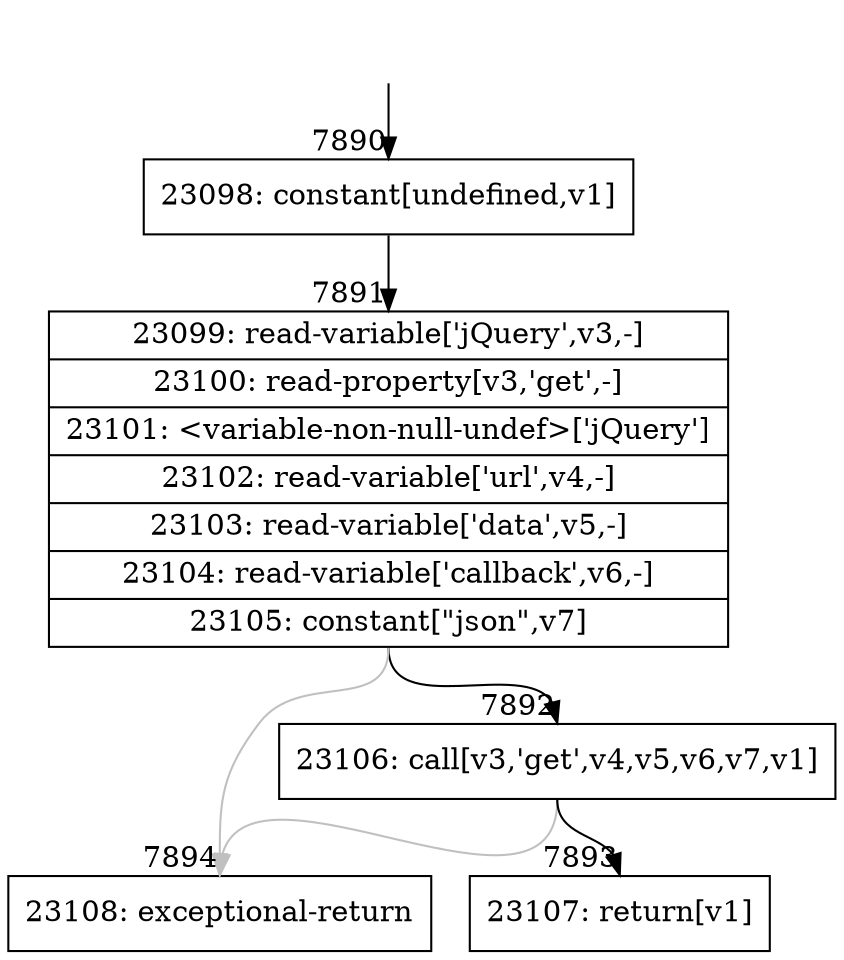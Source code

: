 digraph {
rankdir="TD"
BB_entry491[shape=none,label=""];
BB_entry491 -> BB7890 [tailport=s, headport=n, headlabel="    7890"]
BB7890 [shape=record label="{23098: constant[undefined,v1]}" ] 
BB7890 -> BB7891 [tailport=s, headport=n, headlabel="      7891"]
BB7891 [shape=record label="{23099: read-variable['jQuery',v3,-]|23100: read-property[v3,'get',-]|23101: \<variable-non-null-undef\>['jQuery']|23102: read-variable['url',v4,-]|23103: read-variable['data',v5,-]|23104: read-variable['callback',v6,-]|23105: constant[\"json\",v7]}" ] 
BB7891 -> BB7892 [tailport=s, headport=n, headlabel="      7892"]
BB7891 -> BB7894 [tailport=s, headport=n, color=gray, headlabel="      7894"]
BB7892 [shape=record label="{23106: call[v3,'get',v4,v5,v6,v7,v1]}" ] 
BB7892 -> BB7893 [tailport=s, headport=n, headlabel="      7893"]
BB7892 -> BB7894 [tailport=s, headport=n, color=gray]
BB7893 [shape=record label="{23107: return[v1]}" ] 
BB7894 [shape=record label="{23108: exceptional-return}" ] 
}
